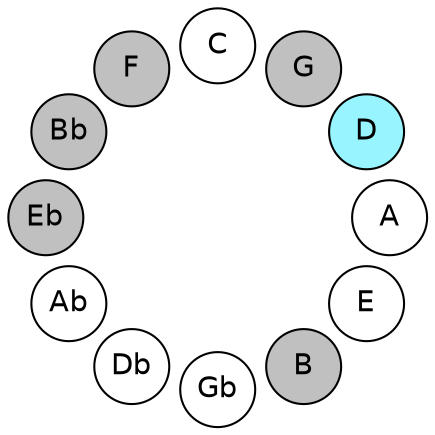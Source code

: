 
graph {

layout = circo;
mindist = .1

node [shape = circle, fontname = Helvetica, margin = 0, style = filled]
edge [style=invis]

subgraph 1 {
	E -- B -- Gb -- Db -- Ab -- Eb -- Bb -- F -- C -- G -- D -- A -- E
}

E [fillcolor = white];
B [fillcolor = gray];
Gb [fillcolor = white];
Db [fillcolor = white];
Ab [fillcolor = white];
Eb [fillcolor = gray];
Bb [fillcolor = gray];
F [fillcolor = gray];
C [fillcolor = white];
G [fillcolor = gray];
D [fillcolor = cadetblue1];
A [fillcolor = white];
}
